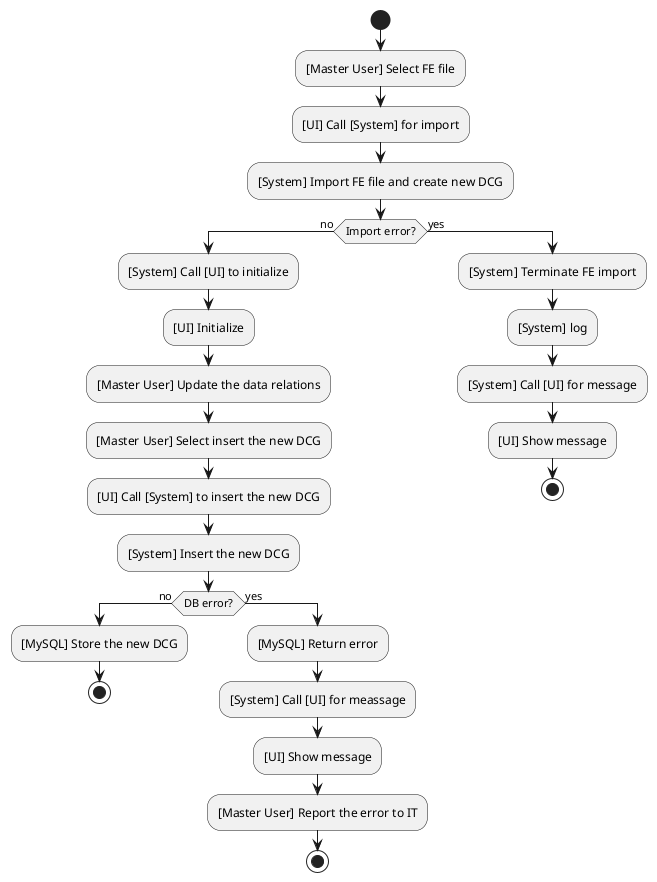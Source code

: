 @startuml use_case_diagram_1

start
:[Master User] Select FE file;
:[UI] Call [System] for import;
:[System] Import FE file and create new DCG;

if (Import error?) then (no)
  :[System] Call [UI] to initialize;
  :[UI] Initialize;
  :[Master User] Update the data relations;
  :[Master User] Select insert the new DCG;
  :[UI] Call [System] to insert the new DCG;
  :[System] Insert the new DCG;

  if (DB error?) then (no)
    :[MySQL] Store the new DCG;
    stop;
  else (yes)
    :[MySQL] Return error;
    :[System] Call [UI] for meassage;
    :[UI] Show message;
    :[Master User] Report the error to IT;

    stop;
  endif
else (yes)
  :[System] Terminate FE import;
  :[System] log;
  :[System] Call [UI] for message;
  :[UI] Show message;

  stop;
endif

@enduml
